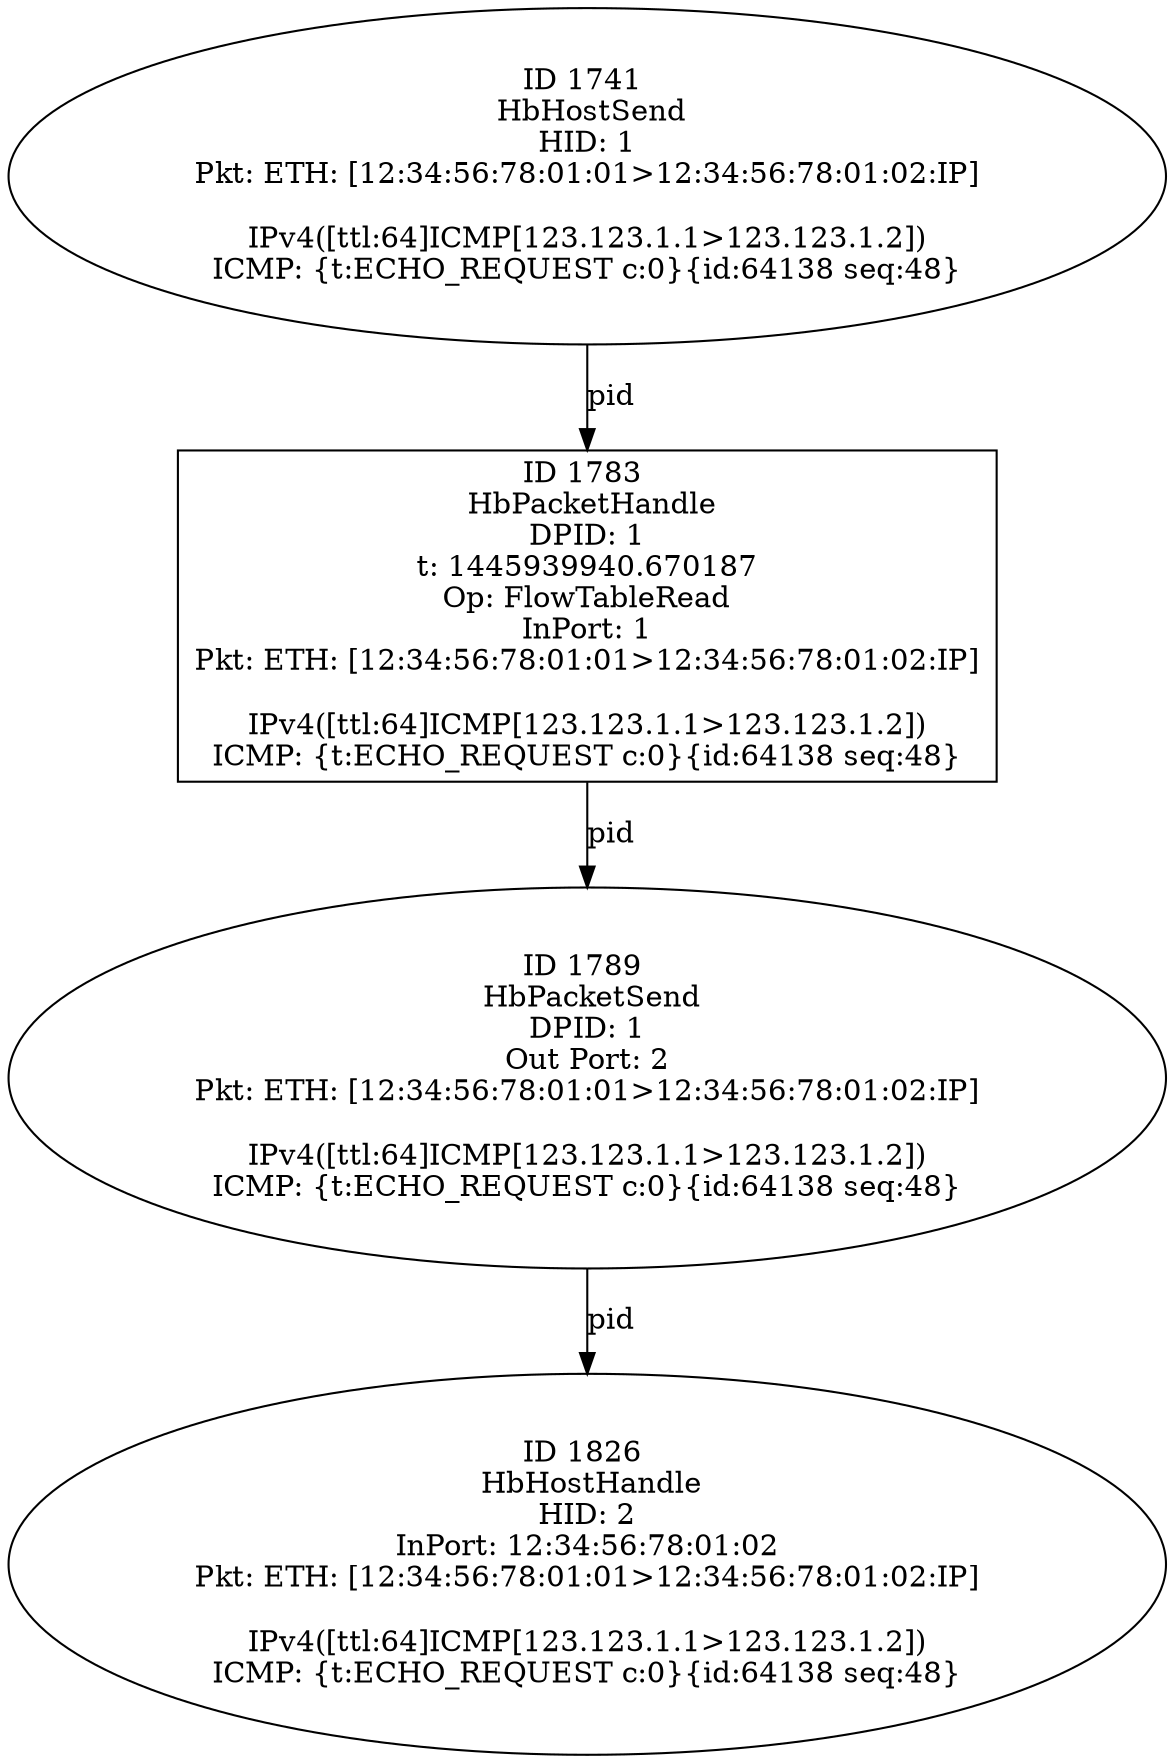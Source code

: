 strict digraph G {
1826 [shape=oval, event=<hb_events.HbHostHandle object at 0x107de73d0>, label="ID 1826 
 HbHostHandle
HID: 2
InPort: 12:34:56:78:01:02
Pkt: ETH: [12:34:56:78:01:01>12:34:56:78:01:02:IP]

IPv4([ttl:64]ICMP[123.123.1.1>123.123.1.2])
ICMP: {t:ECHO_REQUEST c:0}{id:64138 seq:48}"];
1783 [shape=box, event=<hb_events.HbPacketHandle object at 0x107d59350>, label="ID 1783 
 HbPacketHandle
DPID: 1
t: 1445939940.670187
Op: FlowTableRead
InPort: 1
Pkt: ETH: [12:34:56:78:01:01>12:34:56:78:01:02:IP]

IPv4([ttl:64]ICMP[123.123.1.1>123.123.1.2])
ICMP: {t:ECHO_REQUEST c:0}{id:64138 seq:48}"];
1789 [shape=oval, event=<hb_events.HbPacketSend object at 0x107d59710>, label="ID 1789 
 HbPacketSend
DPID: 1
Out Port: 2
Pkt: ETH: [12:34:56:78:01:01>12:34:56:78:01:02:IP]

IPv4([ttl:64]ICMP[123.123.1.1>123.123.1.2])
ICMP: {t:ECHO_REQUEST c:0}{id:64138 seq:48}"];
1741 [shape=oval, event=<hb_events.HbHostSend object at 0x107d404d0>, label="ID 1741 
 HbHostSend
HID: 1
Pkt: ETH: [12:34:56:78:01:01>12:34:56:78:01:02:IP]

IPv4([ttl:64]ICMP[123.123.1.1>123.123.1.2])
ICMP: {t:ECHO_REQUEST c:0}{id:64138 seq:48}"];
1741 -> 1783  [rel=pid, label=pid];
1789 -> 1826  [rel=pid, label=pid];
1783 -> 1789  [rel=pid, label=pid];
}
